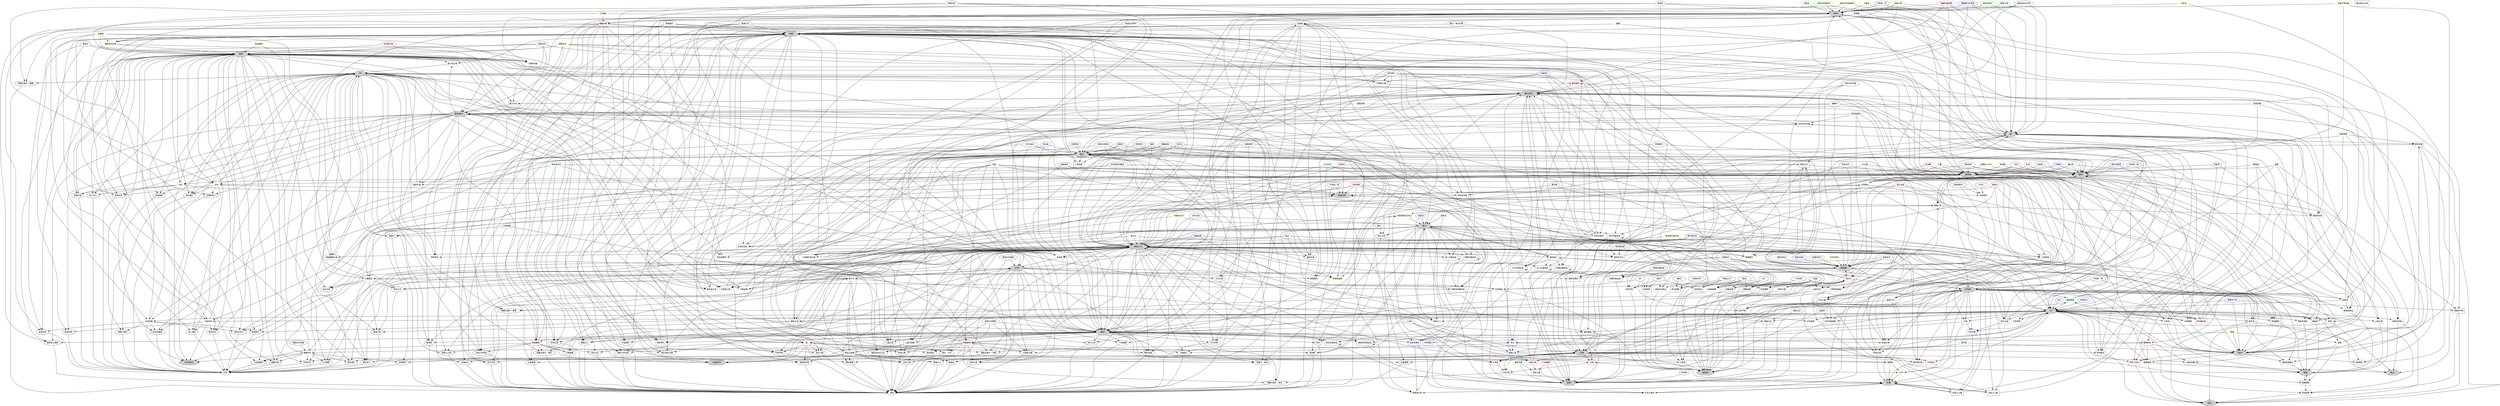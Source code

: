 digraph {
//素材節點
    "夕陽草"[color="yellow"];
    "噗尼噗尼珠"[color="blue"];
    "失敗作的灰燼"[color=gray50, peripheries=2];
    "舊衣服"[color=gray50, peripheries=2];
    "魔法草"[color="green",tooltip="採集地：巡禮街道、彩花園、岩地雜木林、大地的傷痕\n怪物掉落：風茄、毒樹根、花妖、金木樹、毒樹根\n商店購買：蔬果店"];
    "火岩石"[color="red"];
    "珀冷石"[color="blue"];
    "雷電礦"[color="green"];
    "魔鳥羽毛"[color="red"];
    "水晶碎片"[color="blue"];
    "魂結之石"[color=gray50, peripheries=2];
    "青苔漂流木"[color="green"];
    "艾森礦"[color="yellow"];
    "妖精毒草"[color="blue"];
    "古老石板"[color=gray50, peripheries=2];
    "噗尼的體液"[color="blue"];
    "破碎的紙片"[color="green"];
    "劣作的碎片"[color="yellow"];
    "燒焦的碎片"[color="green"];
    "很臭的碎片"[color="blue"];
    "美麗的碎片"[color="red"];
    "蜂巢"[color="yellow"];
    "海膽"[color="yellow"];
    "羅梅麥"[color="green"];
    "隨興草莓"[color="green"];
    "鈷藍草"[color="blue"];
    "克普魯礦"[color="red"];
    "美麗貝殼"[color="blue"];
    "湖底泥"[color="green"];
    "碎裂的石材"[color="yellow"];
    "堅韌骨頭"[color="yellow"];
    "島魚魚鰭"[color="green"];
    "土薯"[color="yellow"];
    "教會卡牌"[color="green"];
    "七色水晶片"[color=gray50, peripheries=2];
    "邪惡核石"[color="blue"];
    "野獸毛皮"[color="yellow"];
    "黏銀絲"[color="yellow"];
    "顎松"[color="yellow"];
    "高級卡牌"[color="green"];
    "聖水"[color=gray50, peripheries=2];
    "峰棉花"[color=gray50, peripheries=2];
    "靈魂之石"[color=gray50, peripheries=2];
    "神秘香草"[color=gray50, peripheries=2];
    "五日蔓"[color="green"];
    "井水"[color="blue"];
    "紅海膽"[color="red"];
    "維沏粉"[color="green"];
    "銀薯"[color="yellow"];
    "炸裂莓"[color="blue"];
    "天然油"[color="yellow"];
    "貝雷姆貝"[color=gray50, peripheries=2];
    "潛藏魔力的頁面"[color="blue"];
    "破損的魔道書"[color="red"];
    "祭壇蘚"[color="green"];
    "妖精的土丸子"[color="yellow"];
    "髮晶石"[color=gray50, peripheries=2];
    "黃金噗尼噗尼珠"[color="yellow"];
    "未知的知識碎片"[color="green"];
    "被封印的知識碎片"[color="yellow"];
    "虔誠信徒用卡牌"[color=gray50, peripheries=2];
    "梨形寶石"[color="blue"];
    "煙燻鍛石"[color=gray50, peripheries=2];
    "基爾亨牛奶"[color="blue"];
    "海底泥"[color="blue"];
    "古代石柱"[color="green"];
    "好喝的水"[color="blue"];
    "硝基水"[color="red"];
    "來路不明的蛋"[color="yellow"];
    "蒼剛石"[color="blue"];
    "紅草"[color="red"];
    "可疑液體"[color="red"];
    "黑燃料球"[color=gray50, peripheries=2];
    "赤月獸毛皮"[color="red"];
    "夜光水"[color="green"];
    "星星粉末"[color="red"];
    "梨形綠寶石"[color="green"];
    "朧草花瓣"[color="green"];
    "久遠龍鱗"[color="red"];
    "白姬草"[color=gray50, peripheries=2];
    "夜水晶"[color="blue"];
    "銀靈結晶"[color="blue"];
    "黏金鋼絲"[color="yellow"];
    "彩虹噗尼的體液"[color=gray50, peripheries=2];
    "分層油"[color="green"];
    "太陽粉末"[color="red"];
    "龍核"[color="red"];
    "常世仙花"[color=gray50, peripheries=2];
    "星夜花"[color="red"];
    "光輝原石"[color="blue"];
    "精靈結晶"[color=gray50, peripheries=2];
    "龍鱗片"[color=gray50, peripheries=2];
    "龍之血晶"[color="red"];
    "一夜花"[color=gray50, peripheries=2];
    "被遺忘的靈樹"[color=gray50, peripheries=2];
    "被遺忘的寶石"[color=gray50, peripheries=2];
    "被遺忘的礦物"[color=gray50, peripheries=2];
    "被遺忘的零件"[color=gray50, peripheries=2];
    "滋潤草"[color=gray50, peripheries=2];



//調和節點
    "摘採手套"[shape=box,color="green"];
    "奶奶的鍊金釜"[shape=box,color=gray50, peripheries=2];
    "練習用的鍊金釜"[shape=box,color=gray50, peripheries=2];
    "海膽袋"[shape=box,color="yellow"];
    "山師之藥"[shape=box,color="green"];
    "樸素烘焙點心"[shape=box,color="green"];
    "鍊金彩糖"[shape=box,color="red"];
    "萬能除厄香"[shape=box,color="green"];
    "旅行者之靴"[shape=box,color="green"];
    "魔力羽毛"[shape=box,color="blue"];
    "勝者護符"[shape=box,color="red"];
    "生命手環"[shape=box,color="red"];
    "白熱頭帶"[shape=box,color="red"];
    "水果糖精"[shape=box,color="yellow"];
    "金屬塊"[shape=box,color="red"];
    "同步的鍊金釜"[shape=box,color=gray50, peripheries=2];
    "魂盟之針"[shape=box,color=gray50, peripheries=2];
    "冰精"[shape=box,color="blue"];
    "電導之石"[shape=box,color="green"];
    "卡夫"[shape=box,color="yellow"];
    "幹勁腰帶"[shape=box,color="red"];
    "神遺落之物"[shape=box,color="yellow"];
    "補給瓶"[shape=box,color="blue"];
    "微風香精油"[shape=box,color="green"];
    "天使領結"[shape=box,color="yellow"];
    "蘇茶"[shape=box,color="blue"];
    "噗尼凍"[shape=box,color="blue"];
    "鍛鍊護符"[shape=box,color="green"];
    "大師手套"[shape=box,color="yellow"];
    "精靈編織之帳"[shape=box,color="blue"];
    "師範的鍊金釜"[shape=box,color=gray50, peripheries=2];
    "羅梅麥粉"[shape=box,color="red"];
    "生命之蜜"[shape=box,color=gray50, peripheries=2];
    "天使的耳語"[shape=box,color=gray50, peripheries=2];
    "布料"[shape=box,color="yellow"];
    "守護神之瞳"[shape=box,color=gray50, peripheries=2];
    "幽冥羅盤"[shape=box,color=gray50, peripheries=2];
    "礦物精華"[shape=box,color="green"];
    "孕育綠意的活性土"[shape=box,color="yellow"];
    "原味鬆餅"[shape=box,color="red"];
    "炎燒"[shape=box,color="red"];
    "噗尼噗尼彈"[shape=box,color="blue"];
    "天然酵母"[shape=box,color="green"];
    "貝果三明治"[shape=box,color="red"];
    "不幸瓶"[shape=box,color="red"];
    "萬能促進劑"[shape=box,color="green"];
    "特制背包"[shape=box,color="yellow"];
    "驅魔護符"[shape=box,color="yellow"];
    "深綠羽毛飾品"[shape=box,color="green"];
    "心眼單眼鏡"[shape=box,color="green"];
    "友愛面具"[shape=box,color="yellow"];
    "透明糖豆"[shape=box,color="blue"];
    "達人的鍊金釜"[shape=box,color=gray50, peripheries=2];
    "中和劑紅"[shape=box,color="red"];
    "中和劑藍"[shape=box,color="blue"];
    "中和劑綠"[shape=box,color="green"];
    "中和劑黃"[shape=box,color="yellow"];
    "蜂蜜"[shape=box,color="yellow"];
    "鋼鐵金屬"[shape=box,color="red"];
    "毛布"[shape=box,color="yellow"];
    "先知水晶球"[shape=box,color="yellow"];
    "人偶師的線"[shape=box,color="yellow"];
    "電導水晶"[shape=box,color="green"];
    "神秘靈藥"[shape=box,color=gray50, peripheries=2];
    "火龍提神藥"[shape=box,color="red"];
    "小惡魔的惡作劇"[shape=box,color="yellow"];
    "英雄降靈藥丸"[shape=box,color="red"];
    "行動貨車"[shape=box,color="yellow"];
    "緊急避難包"[shape=box,color="yellow"];
    "心型首飾"[shape=box,color=gray50, peripheries=2];
    "冷冽冰精"[shape=box,color="blue"];
    "物靈耳環"[shape=box,color="blue"];
    "黑白眼鏡"[shape=box,color=gray50, peripheries=2];
    "頂級熱牛奶"[shape=box,color="blue"];
    "妖精的鍊金釜"[shape=box,color=gray50, peripheries=2];
    "奶奶的衣服"[shape=box,color=gray50, peripheries=2];
    "仙人的鍊金釜"[shape=box,color=gray50, peripheries=2];
    "精靈之淚"[shape=box,color="blue"];
    "魔女黃金光環"[shape=box,color=gray50, peripheries=2];
    "萬藥之本"[shape=box,color="red"];
    "雲杉木"[shape=box,color="green"];
    "絲薇麗銀"[shape=box,color="red"];
    "亞達布料"[shape=box,color="yellow"];
    "火焰炎燒"[shape=box,color="red"];
    "試作型營養劑"[shape=box,color=gray50, peripheries=2];
    "賢者之土"[shape=box,color="yellow"];
    "初始之火種"[shape=box,color=gray50, peripheries=2];
    "魔法師之笛"[shape=box,color="green"];
    "天界大掃除"[shape=box,color="yellow"];
    "焦味蘇茶"[shape=box,color="blue"];
    "結晶石塊"[shape=box,color="green"];
    "萬物手抄本"[shape=box,color=gray50, peripheries=2];
    "妖精指路標"[shape=box,color="yellow"];
    "雪花水晶"[shape=box,color="blue"];
    "仙靈花冠"[shape=box,color="green"];
    "圖騰項鍊"[shape=box,color="blue"];
    "蜂蜜糖漿"[shape=box,color="blue"];
    "古代的鍊金釜"[shape=box,color=gray50, peripheries=2];
    "恩典戒指"[shape=box,color="blue"];
    "活掃把"[shape=box,color="green"];
    "排毒油"[shape=box,color="yellow"];
    "心靈艾森礦"[shape=box,color=gray50, peripheries=2];
    "天使羽翼"[shape=box,color="yellow"];
    "深紅石"[shape=box,color="red"];
    "銣"[shape=box,color="red"];
    "死靈使之笛"[shape=box,color="green"];
    "蘇磚蛋糕"[shape=box,color="yellow"];
    "操時沙漏"[shape=box,color="green"];
    "元素盾"[shape=box,color="green"];
    "柯爾涅莉雅娃娃"[shape=box,color=gray50, peripheries=2];
    "精密零件"[shape=box,color=gray50, peripheries=2];
    "查科爾貼紙"[shape=box,color="red"];
    "鍊金黏土"[shape=box,color=gray50, peripheries=2];
    "黃金艾森礦"[shape=box,color="red"];
    "細緻布料"[shape=box,color="yellow"];
    "炎帝粉"[shape=box,color="red"];
    "暮色水滴"[shape=box,color="red"];
    "日輪之滴"[shape=box,color="red"];
    "終焉之火種"[shape=box,color=gray50, peripheries=2];
    "艾爾莉絲胸針"[shape=box,color="green"];
    "封住的白皮書"[shape=box,color=gray50, peripheries=2];
    "高貴紫寶石"[shape=box,color="blue"];
    "綑起來的金線"[shape=box,color="yellow"];
    "精靈銀塊"[shape=box,color="red"];
    "天鵝絨布"[shape=box,color="yellow"];
    "真理之鑰"[shape=box,color=gray50, peripheries=2];
    "純水"[shape=box,color="blue"];
    "聰者的標記"[shape=box,color=gray50, peripheries=2];
    "工房帳篷"[shape=box,color=gray50, peripheries=2];
    "賢者之石"[shape=box,color=gray50, peripheries=2];
    "奇蹟的鍊金釜"[shape=box,color=gray50, peripheries=2];




//類別節點
"藥材"[shape=hexagon,style=filled,fillcolor=lightgrey,class="category",label="（藥材）"];
"水"[shape=hexagon,style=filled,fillcolor=lightgrey,class="category",label="（水）"];
"有毒材料"[shape=hexagon,style=filled,fillcolor=lightgrey,class="category",label="（有毒材料）"];
"神秘之力"[shape=hexagon,style=filled,fillcolor=lightgrey,class="category",label="（神秘之力）"];
"燃料"[shape=hexagon,style=filled,fillcolor=lightgrey,class="category",label="（燃料）"];
"線材"[shape=hexagon,style=filled,fillcolor=lightgrey,class="category",label="（線材）"];
"木材"[shape=hexagon,style=filled,fillcolor=lightgrey,class="category",label="（木材）"];
"萬靈藥"[shape=hexagon,style=filled,fillcolor=lightgrey,class="category",label="（萬靈藥）"];
"礦石"[shape=hexagon,style=filled,fillcolor=lightgrey,class="category",label="（礦石）"];
"火藥"[shape=hexagon,style=filled,fillcolor=lightgrey,class="category",label="（火藥）"];
"寶石"[shape=hexagon,style=filled,fillcolor=lightgrey,class="category",label="（寶石）"];
"金屬"[shape=hexagon,style=filled,fillcolor=lightgrey,class="category",label="（金屬）"];
"黏土"[shape=hexagon,style=filled,fillcolor=lightgrey,class="category",label="（黏土）"];
"動物素材"[shape=hexagon,style=filled,fillcolor=lightgrey,class="category",label="（動物素材）"];
"食材"[shape=hexagon,style=filled,fillcolor=lightgrey,class="category",label="（食材）"];
"紙"[shape=hexagon,style=filled,fillcolor=lightgrey,class="category",label="（紙）"];
"魔法道具"[shape=hexagon,style=filled,fillcolor=lightgrey,class="category",label="（魔法道具）"];
"重要"[shape=hexagon,style=filled,fillcolor=lightgrey,class="category",label="（重要）"];
"中和劑"[shape=hexagon,style=filled,fillcolor=lightgrey,class="category",label="（中和劑）"];
"武器素材"[shape=hexagon,style=filled,fillcolor=lightgrey,class="category",label="（武器素材）"];
"防具素材"[shape=hexagon,style=filled,fillcolor=lightgrey,class="category",label="（防具素材）"];
"布"[shape=hexagon,style=filled,fillcolor=lightgrey,class="category",label="（布）"];
"炸彈"[shape=hexagon,style=filled,fillcolor=lightgrey,class="category",label="（炸彈）"];
"藥品"[shape=hexagon,style=filled,fillcolor=lightgrey,class="category",label="（藥品）"];
"食品"[shape=hexagon,style=filled,fillcolor=lightgrey,class="category",label="（食品）"];
"點心"[shape=hexagon,style=filled,fillcolor=lightgrey,class="category",label="（點心）"];
"裝飾品"[shape=hexagon,style=filled,fillcolor=lightgrey,class="category",label="（裝飾品）"];
"植物類"[shape=hexagon,style=filled,fillcolor=lightgrey,class="category",label="（植物類）"];


"魔法草" -> "植物類"
"魔法草" -> "藥材"
"鈷藍草" -> "植物類"
"鈷藍草" -> "水"
"妖精毒草" -> "植物類"
"妖精毒草" -> "有毒材料"
"神秘香草" -> "植物類"
"神秘香草" -> "神秘之力"
"神秘香草" -> "藥材"
"夕陽草" -> "植物類"
"夕陽草" -> "燃料"
"五日蔓" -> "植物類"
"五日蔓" -> "神秘之力"
"峰棉花" -> "植物類"
"峰棉花" -> "線材"
"峰棉花" -> "燃料"
"青苔漂流木" -> "木材"
"青苔漂流木" -> "植物類"
"顎松" -> "木材"
"顎松" -> "植物類"
"祭壇蘚" -> "植物類"
"祭壇蘚" -> "藥材"
"紅草" -> "植物類"
"紅草" -> "藥材"
"白姬草" -> "植物類"
"白姬草" -> "藥材"
"常世仙花" -> "植物類"
"常世仙花" -> "萬靈藥"
"一夜花" -> "植物類"
"一夜花" -> "藥材"
"一夜花" -> "萬靈藥"
"星夜花" -> "植物類"
"星夜花" -> "有毒材料"
"星夜花" -> "神秘之力"
"艾森礦" -> "礦石"
"雷電礦" -> "礦石"
"克普魯礦" -> "礦石"
"火岩石" -> "礦石"
"火岩石" -> "火藥"
"珀冷石" -> "礦石"
"珀冷石" -> "寶石"
"靈魂之石" -> "礦石"
"靈魂之石" -> "金屬"
"黑燃料球" -> "礦石"
"黑燃料球" -> "有毒材料"
"黑燃料球" -> "燃料"
"妖精的土丸子" -> "黏土"
"妖精的土丸子" -> "藥材"
"湖底泥" -> "黏土"
"海底泥" -> "黏土"
"古老石板" -> "礦石"
"古老石板" -> "黏土"
"古老石板" -> "神秘之力"
"碎裂的石材" -> "礦石"
"碎裂的石材" -> "黏土"
"古代石柱" -> "礦石"
"古代石柱" -> "植物類"
"煙燻鍛石" -> "礦石"
"煙燻鍛石" -> "黏土"
"煙燻鍛石" -> "金屬"
"髮晶石" -> "礦石"
"髮晶石" -> "線材"
"夜水晶" -> "礦石"
"夜水晶" -> "寶石"
"光輝原石" -> "礦石"
"光輝原石" -> "寶石"
"銀靈結晶" -> "礦石"
"銀靈結晶" -> "神秘之力"
"精靈結晶" -> "礦石"
"精靈結晶" -> "寶石"
"精靈結晶" -> "萬靈藥"
"精靈結晶" -> "神秘之力"
"魔鳥羽毛" -> "動物素材"
"魔鳥羽毛" -> "線材"
"堅韌骨頭" -> "動物素材"
"堅韌骨頭" -> "藥材"
"島魚魚鰭" -> "動物素材"
"島魚魚鰭" -> "食材"
"島魚魚鰭" -> "藥材"
"野獸毛皮" -> "動物素材"
"野獸毛皮" -> "線材"
"赤月獸毛皮" -> "動物素材"
"赤月獸毛皮" -> "線材"
"黏銀絲" -> "線材"
"黏金鋼絲" -> "線材"
"龍鱗片" -> "動物素材"
"龍鱗片" -> "藥材"
"龍鱗片" -> "萬靈藥"
"井水" -> "水"
"好喝的水" -> "水"
"基爾亨牛奶" -> "食材"
"基爾亨牛奶" -> "水"
"夜光水" -> "水"
"夜光水" -> "神秘之力"
"硝基水" -> "火藥"
"硝基水" -> "水"
"硝基水" -> "有毒材料"
"可疑液體" -> "水"
"可疑液體" -> "有毒材料"
"噗尼的體液" -> "水"
"噗尼的體液" -> "藥材"
"彩虹噗尼的體液" -> "水"
"彩虹噗尼的體液" -> "神秘之力"
"彩虹噗尼的體液" -> "藥材"
"龍之血晶" -> "水"
"龍之血晶" -> "萬靈藥"
"龍之血晶" -> "有毒材料"
"聖水" -> "水"
"聖水" -> "神秘之力"
"噗尼噗尼珠" -> "食材"
"噗尼噗尼珠" -> "神秘之力"
"黃金噗尼噗尼珠" -> "食材"
"黃金噗尼噗尼珠" -> "神秘之力"
"海膽" -> "食材"
"海膽" -> "植物類"
"紅海膽" -> "食材"
"紅海膽" -> "植物類"
"紅海膽" -> "火藥"
"羅梅麥" -> "食材"
"羅梅麥" -> "植物類"
"維沏粉" -> "食材"
"維沏粉" -> "火藥"
"土薯" -> "食材"
"土薯" -> "植物類"
"銀薯" -> "食材"
"銀薯" -> "金屬"
"蜂巢" -> "食材"
"蜂巢" -> "火藥"
"來路不明的蛋" -> "食材"
"來路不明的蛋" -> "燃料"
"來路不明的蛋" -> "藥材"
"隨興草莓" -> "食材"
"隨興草莓" -> "植物類"
"炸裂莓" -> "食材"
"炸裂莓" -> "植物類"
"破碎的紙片" -> "紙"
"破碎的紙片" -> "燃料"
"天然油" -> "燃料"
"分層油" -> "燃料"
"教會卡牌" -> "紙"
"教會卡牌" -> "燃料"
"高級卡牌" -> "紙"
"高級卡牌" -> "燃料"
"虔誠信徒用卡牌" -> "紙"
"虔誠信徒用卡牌" -> "燃料"
"虔誠信徒用卡牌" -> "魔法道具"
"美麗貝殼" -> "寶石"
"美麗貝殼" -> "藥材"
"貝雷姆貝" -> "寶石"
"貝雷姆貝" -> "藥材"
"蒼剛石" -> "寶石"
"蒼剛石" -> "礦石"
"星星粉末" -> "萬靈藥"
"星星粉末" -> "火藥"
"太陽粉末" -> "萬靈藥"
"太陽粉末" -> "火藥"
"水晶碎片" -> "寶石"
"水晶碎片" -> "礦石"
"七色水晶片" -> "寶石"
"七色水晶片" -> "礦石"
"七色水晶片" -> "神秘之力"
"梨形寶石" -> "神秘之力"
"梨形寶石" -> "寶石"
"梨形綠寶石" -> "神秘之力"
"梨形綠寶石" -> "萬靈藥"
"邪惡核石" -> "寶石"
"邪惡核石" -> "有毒材料"
"龍核" -> "寶石"
"龍核" -> "神秘之力"
"龍核" -> "萬靈藥"
"被遺忘的靈樹" -> "木材"
"被遺忘的寶石" -> "寶石"
"被遺忘的礦物" -> "礦石"
"被遺忘的零件" -> "金屬"
"劣作的碎片" -> "萬靈藥"
"燒焦的碎片" -> "萬靈藥"
"很臭的碎片" -> "萬靈藥"
"美麗的碎片" -> "萬靈藥"
"朧草花瓣" -> "重要"
"久遠龍鱗" -> "重要"
"潛藏魔力的頁面" -> "紙"
"潛藏魔力的頁面" -> "燃料"
"潛藏魔力的頁面" -> "魔法道具"
"破損的魔道書" -> "魔法道具"
"破損的魔道書" -> "燃料"
"破損的魔道書" -> "紙"
"未知的知識碎片" -> "紙"
"未知的知識碎片" -> "燃料"
"未知的知識碎片" -> "神秘之力"
"被封印的知識碎片" -> "紙"
"被封印的知識碎片" -> "燃料"
"被封印的知識碎片" -> "神秘之力"
"魂結之石" -> "重要"
"滋潤草" -> "重要"
"失敗作的灰燼" -> "萬靈藥"
"失敗作的灰燼" -> "魔法道具"
"中和劑．紅" -> "中和劑"
"中和劑．紅" -> "燃料"
"中和劑．藍" -> "有毒材料"
"中和劑．藍" -> "中和劑"
"中和劑．綠" -> "中和劑"
"中和劑．綠" -> "藥材"
"中和劑．黃" -> "中和劑"
"中和劑．黃" -> "食材"
"純水" -> "水"
"精靈之淚" -> "水"
"精靈之淚" -> "神秘之力"
"水果糖精" -> "食材"
"水果糖精" -> "藥材"
"羅梅麥粉" -> "食材"
"羅梅麥粉" -> "火藥"
"蜂蜜" -> "食材"
"天然酵母" -> "食材"
"天然酵母" -> "火藥"
"天然酵母" -> "有毒材料"
"萬藥之本" -> "藥材"
"萬藥之本" -> "有毒材料"
"查科爾貼紙" -> "紙"
"查科爾貼紙" -> "燃料"
"排毒油" -> "燃料"
"排毒油" -> "水"
"炎帝粉" -> "火藥"
"結晶石塊" -> "金屬"
"心靈艾森礦" -> "金屬"
"心靈艾森礦" -> "神秘之力"
"鍊金黏土" -> "黏土"
"鍊金黏土" -> "萬靈藥"
"綑起來的金線" -> "線材"
"綑起來的金線" -> "金屬"
"雲杉木" -> "木材"
"金屬塊" -> "武器素材"
"金屬塊" -> "金屬"
"鋼鐵金屬" -> "武器素材"
"鋼鐵金屬" -> "金屬"
"絲薇麗銀" -> "武器素材"
"絲薇麗銀" -> "金屬"
"銣" -> "武器素材"
"銣" -> "金屬"
"黃金艾森礦" -> "武器素材"
"黃金艾森礦" -> "金屬"
"精靈銀塊" -> "武器素材"
"精靈銀塊" -> "金屬"
"布料" -> "防具素材"
"布料" -> "布"
"毛布" -> "防具素材"
"毛布" -> "布"
"亞達布料" -> "防具素材"
"亞達布料" -> "布"
"天使羽翼" -> "防具素材"
"天使羽翼" -> "布"
"細緻布料" -> "防具素材"
"細緻布料" -> "布"
"天鵝絨布" -> "防具素材"
"天鵝絨布" -> "布"
"雪花水晶" -> "金屬"
"雪花水晶" -> "寶石"
"高貴紫寶石" -> "寶石"
"暮色水滴" -> "有毒材料"
"暮色水滴" -> "水"
"暮色水滴" -> "燃料"
"暮色水滴" -> "礦石"
"先知水晶球" -> "寶石"
"先知水晶球" -> "神秘之力"
"幽冥羅盤" -> "重要"
"深紅石" -> "動物素材"
"深紅石" -> "火藥"
"深紅石" -> "萬靈藥"
"深紅石" -> "中和劑"
"賢者之石" -> "金屬"
"賢者之石" -> "藥材"
"賢者之石" -> "萬靈藥"
"賢者之石" -> "神秘之力"
"日輪之滴" -> "神秘之力"
"日輪之滴" -> "燃料"
"日輪之滴" -> "藥材"
"日輪之滴" -> "中和劑"
"礦物精華" -> "藥材"
"礦物精華" -> "水"
"礦物精華" -> "金屬"
"孕育綠意的活性土" -> "黏土"
"精密零件" -> "金屬"
"魂盟之針" -> "重要"
"真理之鑰" -> "重要"
"魔女．黃金光輝" -> "金屬"
"魔女．黃金光輝" -> "魔法道具"
"人偶師的線" -> "線材"
"賢者之土" -> "黏土"
"試作型營養劑" -> "重要"
"聰者的標記" -> "重要"
"工房帳篷" -> "重要"
"奶奶的衣服" -> "重要"
"活掃把" -> "魔法道具"
"活掃把" -> "木材"
"活掃把" -> "燃料"
"柯爾涅莉雅娃娃" -> "布"
"柯爾涅莉雅娃娃" -> "神秘之力"
"海膽袋" -> "炸彈"
"炎燒" -> "炸彈"
"冰精" -> "炸彈"
"電導之石" -> "炸彈"
"卡夫" -> "炸彈"
"火焰炎燒" -> "炸彈"
"冷冽冰精" -> "炸彈"
"電導水晶" -> "炸彈"
"噗尼噗尼彈" -> "炸彈"
"神遺落之物" -> "炸彈"
"神遺落之物" -> "魔法道具"
"初始之火種" -> "炸彈"
"初始之火種" -> "魔法道具"
"魔法師之笛" -> "魔法道具"
"天界大掃除" -> "炸彈"
"天界大掃除" -> "魔法道具"
"終焉之火種" -> "炸彈"
"終焉之火種" -> "魔法道具"
"死靈使之笛" -> "魔法道具"
"不幸瓶" -> "藥品"
"萬物手抄本" -> "魔法道具"
"萬物手抄本" -> "紙"
"小惡魔的惡作劇" -> "魔法道具"
"封住的白皮書" -> "魔法道具"
"封住的白皮書" -> "紙"
"山師之藥" -> "藥品"
"補給瓶" -> "藥品"
"微風香精油" -> "藥品"
"生命之蜜" -> "藥品"
"生命之蜜" -> "神秘之力"
"神秘靈藥" -> "藥品"
"神秘靈藥" -> "萬靈藥"
"樸素烘焙點心" -> "食品"
"樸素烘焙點心" -> "點心"
"蘇茶" -> "食品"
"蘇茶" -> "點心"
"噗尼凍" -> "食品"
"噗尼凍" -> "點心"
"噗尼凍" -> "神秘之力"
"蘇磚蛋糕" -> "食品"
"蘇磚蛋糕" -> "點心"
"焦味蘇茶" -> "食品"
"焦味蘇茶" -> "神秘之力"
"鍊金彩糖" -> "食品"
"鍊金彩糖" -> "點心"
"鍊金彩糖" -> "寶石"
"原味鬆餅" -> "食品"
"貝果三明治" -> "食品"
"頂級熱牛奶" -> "食品"
"蜂蜜糖漿" -> "藥品"
"天使的耳語" -> "魔法道具"
"萬能除厄香" -> "藥品"
"精靈編織之帳" -> "布"
"火龍提神藥" -> "藥品"
"英雄降靈藥丸" -> "藥品"
"萬能促進劑" -> "藥品"
"妖精指路標" -> "魔法道具"
"行動貨車" -> "魔法道具"
"行動貨車" -> "木材"
"透明糖豆" -> "魔法道具"
"魔力羽毛" -> "魔法道具"
"魔力羽毛" -> "動物素材"
"旅行者之靴" -> "布"
"特制背包" -> "布"
"緊急避難包" -> "魔法道具"
"摘採手套" -> "布"
"勝者護符" -> "魔法道具"
"鍛鍊護符" -> "魔法道具"
"驅魔護符" -> "魔法道具"
"驅魔護符" -> "紙"
"心型首飾" -> "金屬"
"旅行之杖" -> "武器"
"華麗之心" -> "武器"
"漂泊之杖" -> "武器"
"繁榮之心" -> "武器"
"輪迴與永劫之杖" -> "武器"
"月光呼應" -> "武器"
"靈氣手環" -> "武器"
"宇宙呼應" -> "武器"
"弧光手環" -> "武器"
"光輝騎士" -> "武器"
"正裝細劍" -> "武器"
"義勇劍士細劍" -> "武器"
"正騎士刺突劍" -> "武器"
"英雄刺突劍" -> "武器"
"摩妮卡的長劍" -> "武器"
"大地圓鏟" -> "武器"
"怠惰之鍬" -> "武器"
"天惠圓鏟" -> "武器"
"希望之鍬" -> "武器"
"大豐收之鏟" -> "武器"
"騎士之劍" -> "武器"
"破壞者" -> "武器"
"聖騎士之劍" -> "武器"
"懲處者" -> "武器"
"福音聖劍" -> "武器"
"鬼切" -> "武器"
"黑耀刀" -> "武器"
"鬼神斬" -> "武器"
"黑耀刀．真冥" -> "武器"
"曉光．水月" -> "武器"
"隱藏式護手：鋼鐵" -> "武器"
"隱藏式護手：轟雷" -> "武器"
"隱藏式護手：噗尼" -> "武器"
"隱藏式護手：冰麗" -> "武器"
"隱藏式護手：極炎" -> "武器"
"金屬鎗彈" -> "武器"
"尖刺斷片" -> "武器"
"水晶鎗彈" -> "武器"
"鑽石鎗彈" -> "武器"
"狂野之貓" -> "武器"
"少女之槍" -> "武器"
"山貓之槍" -> "武器"
"淑女之槍" -> "武器"
"白豹之槍" -> "武器"
"豔色長槍" -> "武器"
"旅人背心" -> "防具"
"金屬網背心" -> "防具"
"黃金夾克" -> "防具"
"極亮彩背心" -> "防具"
"防衛夾克" -> "防具"
"鍊金背心" -> "防具"
"硬質外套" -> "防具"
"厚板外套" -> "防具"
"髮晶外套" -> "防具"
"反應外套" -> "防具"
"龍鱗外套" -> "防具"
"遠古外套" -> "防具"
"初始服裝" -> "防具"
"混毛襯衫" -> "防具"
"浪人襯衫" -> "防具"
"無重力襯衫" -> "防具"
"大自然的服裝" -> "防具"
"全金屬襯衫" -> "防具"
"幻月服裝" -> "防具"
"鍊金外套" -> "防具"
"滋潤鎧甲" -> "防具"
"緊身襯衫" -> "防具"
"新娘罩衫" -> "防具"
"復活大衣" -> "防具"
"生命手環" -> "裝飾品"
"白熱頭帶" -> "裝飾品"
"天使領結" -> "裝飾品"
"深綠羽毛飾品" -> "裝飾品"
"物靈耳環" -> "裝飾品"
"仙靈花冠" -> "裝飾品"
"大師手套" -> "裝飾品"
"心眼單眼鏡" -> "裝飾品"
"黑白眼鏡" -> "裝飾品"
"圖騰項鍊" -> "裝飾品"
"操時沙漏" -> "裝飾品"
"友愛面具" -> "裝飾品"
"幹勁腰帶" -> "裝飾品"
"元素盾" -> "裝飾品"
"恩典戒指" -> "裝飾品"
"艾爾莉絲胸針" -> "裝飾品"
"奶奶的鍊金釜" -> "重要"
"練習用的鍊金釜" -> "重要"
"同步的鍊金釜" -> "重要"
"達人的鍊金釜" -> "重要"
"妖精的鍊金釜" -> "重要"
"古代的鍊金釜" -> "重要"
"師範的鍊金釜" -> "重要"
"仙人的鍊金釜" -> "重要"
"奇蹟的鍊金釜" -> "重要"
"守護神之瞳" -> "魔法道具"
"約會券" -> "重要"
"舊衣服" -> "重要"

"火藥" -> "中和劑紅"
"水" -> "中和劑紅"
"礦石" -> "中和劑藍"
"水" -> "中和劑藍"
"植物類" -> "中和劑綠"
"水" -> "中和劑綠"
"黏土" -> "中和劑黃"
"水" -> "中和劑黃"
"峰棉花" -> "純水"
"顎松" -> "純水"
"水" -> "純水"
"礦石" -> "純水"
"銀靈結晶" -> "精靈之淚"
"水晶碎片" -> "精靈之淚"
"純水" -> "精靈之淚"
"中和劑" -> "精靈之淚"
"隨興草莓" -> "水果糖精"
"植物類" -> "水果糖精"
"水" -> "水果糖精"
"羅梅麥" -> "羅梅麥粉"
"紙" -> "羅梅麥粉"
"礦石" -> "羅梅麥粉"
"蜂巢" -> "蜂蜜"
"中和劑" -> "蜂蜜"
"土薯" -> "天然酵母"
"植物類" -> "天然酵母"
"藥材" -> "天然酵母"
"神秘之力" -> "天然酵母"
"魔法草" -> "萬藥之本"
"有毒材料" -> "萬藥之本"
"藥材" -> "萬藥之本"
"萬靈藥" -> "萬藥之本"
"植物類" -> "查科爾貼紙"
"水" -> "查科爾貼紙"
"中和劑" -> "查科爾貼紙"
"天然油" -> "排毒油"
"植物類" -> "排毒油"
"中和劑" -> "排毒油"
"火岩石" -> "炎帝粉"
"黑燃料球" -> "炎帝粉"
"火藥" -> "炎帝粉"
"中和劑" -> "炎帝粉"
"雷電礦" -> "結晶石塊"
"硝基水" -> "結晶石塊"
"礦石" -> "結晶石塊"
"中和劑" -> "結晶石塊"
"銀靈結晶" -> "心靈艾森礦"
"古代石柱" -> "心靈艾森礦"
"神秘之力" -> "心靈艾森礦"
"礦石" -> "心靈艾森礦"
"黏土" -> "鍊金黏土"
"神秘之力" -> "鍊金黏土"
"中和劑" -> "鍊金黏土"
"黏銀絲" -> "綑起來的金線"
"金屬" -> "綑起來的金線"
"燃料" -> "綑起來的金線"
"顎松" -> "雲杉木"
"木材" -> "雲杉木"
"布" -> "雲杉木"
"礦石" -> "金屬塊"
"燃料" -> "金屬塊"
"雷電礦" -> "鋼鐵金屬"
"艾森礦" -> "鋼鐵金屬"
"燃料" -> "鋼鐵金屬"
"克普魯礦" -> "絲薇麗銀"
"靈魂之石" -> "絲薇麗銀"
"礦石" -> "絲薇麗銀"
"燃料" -> "絲薇麗銀"
"煙燻鍛石" -> "銣"
"黑燃料球" -> "銣"
"礦石" -> "銣"
"燃料" -> "銣"
"心靈艾森礦" -> "黃金艾森礦"
"碎裂的石材" -> "黃金艾森礦"
"礦石" -> "黃金艾森礦"
"燃料" -> "黃金艾森礦"
"深紅石" -> "精靈銀塊"
"精靈結晶" -> "精靈銀塊"
"礦石" -> "精靈銀塊"
"燃料" -> "精靈銀塊"
"線材" -> "布料"
"植物類" -> "布料"
"動物素材" -> "布料"
"峰棉花" -> "毛布"
"植物類" -> "毛布"
"線材" -> "毛布"
"動物素材" -> "毛布"
"黏銀絲" -> "亞達布料"
"野獸毛皮" -> "亞達布料"
"植物類" -> "亞達布料"
"水" -> "亞達布料"
"髮晶石" -> "天使羽翼"
"線材" -> "天使羽翼"
"動物素材" -> "天使羽翼"
"水" -> "天使羽翼"
"捆起來的金線" -> "細緻布料"
"純水" -> "細緻布料"
"線材" -> "細緻布料"
"神秘之力" -> "細緻布料"
"黏金鋼絲" -> "天鵝絨布"
"彩虹噗尼的體液" -> "天鵝絨布"
"植物類" -> "天鵝絨布"
"萬靈藥" -> "天鵝絨布"
"銀靈結晶" -> "雪花水晶"
"水" -> "雪花水晶"
"神秘之力" -> "雪花水晶"
"蒼剛石" -> "高貴紫寶石"
"鍊金黏土" -> "高貴紫寶石"
"礦石" -> "高貴紫寶石"
"水" -> "高貴紫寶石"
"可疑液體" -> "暮色水滴"
"妖精毒草" -> "暮色水滴"
"水" -> "暮色水滴"
"中和劑" -> "暮色水滴"
"梨形寶石" -> "先知水晶球"
"水晶碎片" -> "先知水晶球"
"布" -> "先知水晶球"
"黏土" -> "先知水晶球"
"龍之血晶" -> "深紅石"
"星星粉末" -> "深紅石"
"火藥" -> "深紅石"
"萬靈藥" -> "深紅石"
"深紅石" -> "賢者之石"
"失敗作的灰燼" -> "賢者之石"
"萬靈藥" -> "賢者之石"
"寶石" -> "賢者之石"
"太陽粉末" -> "日輪之滴"
"礦石" -> "日輪之滴"
"精靈之淚" -> "日輪之滴"
"水果糖精" -> "礦物精華"
"礦石" -> "礦物精華"
"中和劑" -> "礦物精華"
"魂盟之針" -> "幽冥羅盤"
"雲杉木" -> "幽冥羅盤"
"紙" -> "幽冥羅盤"
"神秘之力" -> "幽冥羅盤"
"萬藥之本" -> "孕育綠意的活性土"
"木材" -> "孕育綠意的活性土"
"礦石" -> "孕育綠意的活性土"
"鋼鐵金屬" -> "精密零件"
"礦石" -> "精密零件"
"燃料" -> "精密零件"
"神秘之力" -> "精密零件"
"魂結之石" -> "魂盟之針"
"水" -> "魂盟之針"
"黏土" -> "魂盟之針"
"日輪之滴" -> "真理之鑰"
"朧草花瓣" -> "真理之鑰"
"久遠龍鱗" -> "真理之鑰"
"絲薇麗銀" -> "魔女黃金光輝"
"靈魂之石" -> "魔女黃金光輝"
"寶石" -> "魔女黃金光輝"
"神秘之力" -> "魔女黃金光輝"
"黏銀絲" -> "人偶師的線"
"線材" -> "人偶師的線"
"燃料" -> "人偶師的線"
"湖底泥" -> "賢者之土"
"海底泥" -> "賢者之土"
"水" -> "賢者之土"
"神秘之力" -> "賢者之土"
"滋潤草" -> "試作型營養劑"
"萬靈藥" -> "試作型營養劑"
"藥材" -> "試作型營養劑"
"水" -> "試作型營養劑"
"萬物手抄本" -> "聰者的標記"
"金屬塊" -> "聰者的標記"
"萬靈藥" -> "聰者的標記"
"神秘之力" -> "聰者的標記"
"梨形綠寶石" -> "工房帳篷"
"布" -> "工房帳篷"
"神秘之力" -> "工房帳篷"
"魔法道具" -> "工房帳篷"
"舊衣服" -> "奶奶的衣服"
"毛布" -> "奶奶的衣服"
"布" -> "奶奶的衣服"
"線材" -> "奶奶的衣服"
"顎松" -> "活掃把"
"噗尼噗尼珠" -> "活掃把"
"線材" -> "活掃把"
"神秘之力" -> "活掃把"
"天鵝絨布" -> "柯爾涅莉雅娃娃"
"破損的魔道書" -> "柯爾涅莉雅娃娃"
"魔法道具" -> "柯爾涅莉雅娃娃"
"黏土" -> "柯爾涅莉雅娃娃"
"植物類" -> "萬能促進劑"
"藥材" -> "萬能促進劑"
"水" -> "萬能促進劑"
"木材" -> "妖精指路標"
"金屬" -> "妖精指路標"
"紙" -> "妖精指路標"
"神秘之力" -> "妖精指路標"
"雲杉木" -> "行動貨車"
"線材" -> "行動貨車"
"金屬" -> "行動貨車"
"鍊金彩糖" -> "透明糖豆"
"食材" -> "透明糖豆"
"水" -> "透明糖豆"
"魔鳥羽毛" -> "魔力羽毛"
"魔法道具" -> "魔力羽毛"
"線材" -> "魔力羽毛"
"動物素材" -> "旅行者之靴"
"線材" -> "旅行者之靴"
"金屬" -> "旅行者之靴"
"野獸毛皮" -> "特制背包"
"神秘之力" -> "特制背包"
"線材" -> "特制背包"
"布" -> "緊急避難包"
"線材" -> "緊急避難包"
"神秘之力" -> "緊急避難包"
"動物素材" -> "摘採手套"
"植物類" -> "摘採手套"
"線材" -> "摘採手套"
"高級卡牌" -> "勝者護符"
"紙" -> "勝者護符"
"布" -> "勝者護符"
"高級卡牌" -> "鍛鍊護符"
"木材" -> "鍛鍊護符"
"布" -> "鍛鍊護符"
"虔誠信徒用卡牌" -> "驅魔護符"
"聖水" -> "驅魔護符"
"布" -> "驅魔護符"
"神秘之力" -> "驅魔護符"
"蒼剛石" -> "心型首飾"
"金屬" -> "心型首飾"
"寶石" -> "心型首飾"
"奶奶的鍊金釜" -> "奶奶的鍊金釜"
"礦石" -> "奶奶的鍊金釜"
"黏土" -> "奶奶的鍊金釜"
"神秘之力" -> "奶奶的鍊金釜"
"練習用的鍊金釜" -> "練習用的鍊金釜"
"礦石" -> "練習用的鍊金釜"
"黏土" -> "練習用的鍊金釜"
"神秘之力" -> "練習用的鍊金釜"
"同步的鍊金釜" -> "同步的鍊金釜"
"金屬" -> "同步的鍊金釜"
"植物類" -> "同步的鍊金釜"
"黏土" -> "同步的鍊金釜"
"達人的鍊金釜" -> "達人的鍊金釜"
"金屬" -> "達人的鍊金釜"
"黏土" -> "達人的鍊金釜"
"神秘之力" -> "達人的鍊金釜"
"妖精的鍊金釜" -> "妖精的鍊金釜"
"鍊金黏土" -> "妖精的鍊金釜"
"金屬" -> "妖精的鍊金釜"
"魔法道具" -> "妖精的鍊金釜"
"古代的鍊金釜" -> "古代的鍊金釜"
"鍊金黏土" -> "古代的鍊金釜"
"金屬" -> "古代的鍊金釜"
"魔法道具" -> "古代的鍊金釜"
"師範的鍊金釜" -> "師範的鍊金釜"
"靈魂之石" -> "師範的鍊金釜"
"黏土" -> "師範的鍊金釜"
"神秘之力" -> "師範的鍊金釜"
"仙人的鍊金釜" -> "仙人的鍊金釜"
"鍊金黏土" -> "仙人的鍊金釜"
"常世仙花" -> "仙人的鍊金釜"
"神秘之力" -> "仙人的鍊金釜"
"奇跡的鍊金釜" -> "奇蹟的鍊金釜"
"賢者之石" -> "奇蹟的鍊金釜"
"魔法道具" -> "奇蹟的鍊金釜"
"萬靈藥" -> "奇蹟的鍊金釜"
"水晶碎片" -> "守護神之瞳"
"梨形寶石" -> "守護神之瞳"
"金屬" -> "守護神之瞳"
"線材" -> "守護神之瞳"
"海膽" -> "海膽袋"
"火藥" -> "海膽袋"
"礦石" -> "海膽袋"
"火岩石" -> "炎燒"
"火藥" -> "炎燒"
"紙" -> "炎燒"
"中和劑" -> "炎燒"
"珀冷石" -> "冰精"
"水" -> "冰精"
"中和劑" -> "冰精"
"雷電礦" -> "電導之石"
"黏土" -> "電導之石"
"中和劑" -> "電導之石"
"海膽袋" -> "卡夫"
"金屬" -> "卡夫"
"火藥" -> "卡夫"
"中和劑" -> "卡夫"
"炎燒" -> "火焰炎燒"
"炎帝粉" -> "火焰炎燒"
"火藥" -> "火焰炎燒"
"中和劑" -> "火焰炎燒"
"冰精" -> "冷冽冰精"
"雪花水晶" -> "冷冽冰精"
"水" -> "冷冽冰精"
"中和劑" -> "冷冽冰精"
"電導之石" -> "電導水晶"
"結晶石塊" -> "電導水晶"
"寶石" -> "電導水晶"
"金屬" -> "電導水晶"
"鋼鐵金屬" -> "噗尼噗尼彈"
"噗尼噗尼珠" -> "噗尼噗尼彈"
"火藥" -> "噗尼噗尼彈"
"中和劑" -> "噗尼噗尼彈"
"高貴紫寶石" -> "神遺落之物"
"邪惡核石" -> "神遺落之物"
"炸彈" -> "神遺落之物"
"金屬" -> "神遺落之物"
"深紅石" -> "初始之火種"
"星星粉末" -> "初始之火種"
"炸彈" -> "初始之火種"
"神秘之力" -> "初始之火種"
"雲杉木" -> "魔法師之笛"
"天使的耳語" -> "魔法師之笛"
"動物素材" -> "魔法師之笛"
"線材" -> "魔法師之笛"
"高貴紫寶石" -> "天界大掃除"
"龍核" -> "天界大掃除"
"炸彈" -> "天界大掃除"
"金屬" -> "天界大掃除"
"深紅石" -> "終焉之火種"
"太陽粉末" -> "終焉之火種"
"炸彈" -> "終焉之火種"
"神秘之力" -> "終焉之火種"
"雲杉木" -> "死靈使之笛"
"小惡魔的惡作劇" -> "死靈使之笛"
"動物素材" -> "死靈使之笛"
"線材" -> "死靈使之笛"
"可疑液體" -> "不幸瓶"
"梨形寶石" -> "不幸瓶"
"動物素材" -> "不幸瓶"
"水" -> "不幸瓶"
"查科爾帖紙" -> "萬物手抄本"
"梨形寶石" -> "萬物手抄本"
"線材" -> "萬物手抄本"
"神秘之力" -> "萬物手抄本"
"可疑液體" -> "小惡魔的惡作劇"
"有毒材料" -> "小惡魔的惡作劇"
"金屬" -> "小惡魔的惡作劇"
"神秘之力" -> "小惡魔的惡作劇"
"紙" -> "封住的白皮書"
"梨形綠寶石" -> "封住的白皮書"
"動物素材" -> "封住的白皮書"
"神秘之力" -> "封住的白皮書"
"魔法草" -> "山師之藥"
"動物素材" -> "山師之藥"
"水" -> "山師之藥"
"鈷藍草" -> "補給瓶"
"藥材" -> "補給瓶"
"水" -> "補給瓶"
"中和劑" -> "補給瓶"
"排毒油" -> "微風香精油"
"藥材" -> "微風香精油"
"紙" -> "微風香精油"
"中和劑" -> "微風香精油"
"神秘香草" -> "生命之蜜"
"萬靈藥" -> "生命之蜜"
"神秘之力" -> "生命之蜜"
"中和劑" -> "生命之蜜"
"一夜花" -> "神秘靈藥"
"萬靈藥" -> "神秘靈藥"
"水" -> "神秘靈藥"
"中和劑" -> "神秘靈藥"
"海膽" -> "樸素烘焙點心"
"水" -> "樸素烘焙點心"
"植物類" -> "樸素烘焙點心"
"植物類" -> "蘇茶"
"燃料" -> "蘇茶"
"水" -> "蘇茶"
"噗尼噗尼珠" -> "噗尼凍"
"水" -> "噗尼凍"
"中和劑" -> "噗尼凍"
"羅梅麥粉" -> "蘇磚蛋糕"
"天然酵母" -> "蘇磚蛋糕"
"食材" -> "蘇磚蛋糕"
"水" -> "蘇磚蛋糕"
"神秘香草" -> "焦味蘇茶"
"純水" -> "焦味蘇茶"
"水" -> "焦味蘇茶"
"紙" -> "焦味蘇茶"
"隨興草莓" -> "鍊金彩糖"
"蜂蜜" -> "鍊金彩糖"
"紙" -> "鍊金彩糖"
"羅梅麥粉" -> "原味鬆餅"
"蜂蜜糖漿" -> "原味鬆餅"
"頂級熱牛奶" -> "原味鬆餅"
"中和劑" -> "原味鬆餅"
"羅梅麥粉" -> "貝果三明治"
"食材" -> "貝果三明治"
"水" -> "貝果三明治"
"紙" -> "貝果三明治"
"基爾亨牛奶" -> "頂級熱牛奶"
"燃料" -> "頂級熱牛奶"
"藥材" -> "頂級熱牛奶"
"蜂蜜" -> "蜂蜜糖漿"
"藥品" -> "蜂蜜糖漿"
"水" -> "蜂蜜糖漿"
"聖水" -> "天使的耳語"
"梨形寶石" -> "天使的耳語"
"金屬" -> "天使的耳語"
"黏土" -> "天使的耳語"
"萬藥之本" -> "萬能除厄香"
"植物類" -> "萬能除厄香"
"紙" -> "萬能除厄香"
"燃料" -> "萬能除厄香"
"黏銀絲" -> "精靈編織之帳"
"布" -> "精靈編織之帳"
"線材" -> "精靈編織之帳"
"神秘之力" -> "精靈編織之帳"
"龍之血晶" -> "火龍提神藥"
"火藥" -> "火龍提神藥"
"水" -> "火龍提神藥"
"龍鱗片" -> "英雄降靈藥丸"
"萬靈藥" -> "英雄降靈藥丸"
"食材" -> "英雄降靈藥丸"
"中和劑" -> "英雄降靈藥丸"
"生命之蜜" -> "生命手環"
"（金屬）" -> "生命手環"
"（動物素材）" -> "生命手環"
"（布）" -> "生命手環"
"野獸毛皮" -> "白熱頭帶"
"（布）" -> "白熱頭帶"
"（線材）" -> "白熱頭帶"
"聖水" -> "天使領結"
"綑起來的金線" -> "天使領結"
"（寶石）" -> "天使領結"
"（布）" -> "天使領結"
"魔鳥羽毛" -> "深綠羽毛飾品"
"（寶石）" -> "深綠羽毛飾品"
"（線材）" -> "深綠羽毛飾品"
"梨形寶石" -> "物靈耳環"
"（寶石）" -> "物靈耳環"
"（金屬）" -> "物靈耳環"
"深紅石" -> "仙靈花冠"
"一夜花" -> "仙靈花冠"
"五日蔓" -> "仙靈花冠"
"（金屬）" -> "仙靈花冠"
"布料" -> "大師手套"
"野獸毛皮" -> "大師手套"
"（神秘之力）" -> "大師手套"
"（線材）" -> "大師手套"
"先知水晶球" -> "心眼單眼鏡"
"（寶石）" -> "心眼單眼鏡"
"（金屬）" -> "心眼單眼鏡"
"（水）" -> "心眼單眼鏡"
"水晶碎片" -> "黑白眼鏡"
"（金屬）" -> "黑白眼鏡"
"（藥材）" -> "黑白眼鏡"
"（有毒材料）" -> "黑白眼鏡"
"古代石柱" -> "圖騰項鍊"
"（金屬）" -> "圖騰項鍊"
"（寶石）" -> "圖騰項鍊"
"（中和劑）" -> "圖騰項鍊"
"先知水晶球" -> "操時沙漏"
"太陽粉末" -> "操時沙漏"
"星星粉末" -> "操時沙漏"
"（金屬）" -> "操時沙漏"
"顎松" -> "友愛面具"
"可疑液體" -> "友愛面具"
"（木材）" -> "友愛面具"
"（動物素材）" -> "友愛面具"
"野獸毛皮" -> "幹勁腰帶"
"（金屬）" -> "幹勁腰帶"
"（神秘之力）" -> "幹勁腰帶"
"精靈結晶" -> "元素盾"
"精靈之淚" -> "元素盾"
"（金屬）" -> "元素盾"
"（神秘之力）" -> "元素盾"
"（寶石）" -> "恩典戒指"
"（金屬）" -> "恩典戒指"
"（線材）" -> "恩典戒指"
"（神秘之力）" -> "恩典戒指"
"梨形綠寶石" -> "艾爾莉絲胸針"
"金屬塊" -> "艾爾莉絲胸針"
"（寶石）" -> "艾爾莉絲胸針"




//武器防具
"金屬塊" -> "旅行之杖"
"木材" -> "旅行之杖"
"礦石" -> "旅行之杖"
"鋼鐵金屬" -> "華麗之心"
"青苔漂流木" -> "華麗之心"
"木材" -> "華麗之心"
"礦石" -> "華麗之心"
"絲薇麗銀" -> "漂泊之杖"
"顎松" -> "漂泊之杖"
"礦石" -> "漂泊之杖"
"動物素材" -> "漂泊之杖"
"黃金艾森礦" -> "繁榮之心"
"雲杉木" -> "繁榮之心"
"木材" -> "繁榮之心"
"寶石" -> "繁榮之心"
"精靈銀塊" -> "輪迴與永劫之杖"
"被遺忘的靈樹" -> "輪迴與永劫之杖"
"金屬" -> "輪迴與永劫之杖"
"寶石" -> "輪迴與永劫之杖"
"金屬塊" -> "月光呼應"
"美麗貝殼" -> "月光呼應"
"寶石" -> "月光呼應"
"礦石" -> "月光呼應"
"鋼鐵金屬" -> "靈氣手環"
"梨形寶石" -> "靈氣手環"
"金屬" -> "靈氣手環"
"神秘之力" -> "靈氣手環"
"銣" -> "宇宙呼應"
"夜水晶" -> "宇宙呼應"
"寶石" -> "宇宙呼應"
"神秘之力" -> "宇宙呼應"
"黃金艾森礦" -> "弧光手環"
"七色水晶片" -> "弧光手環"
"金屬" -> "弧光手環"
"神秘之力" -> "弧光手環"
"精靈銀塊" -> "光輝騎士"
"被遺忘的零件" -> "光輝騎士"
"深紅石" -> "光輝騎士"
"神秘之力" -> "光輝騎士"
"金屬塊" -> "正裝細劍"
"礦石" -> "正裝細劍"
"線材" -> "正裝細劍"
"鋼鐵金屬" -> "義勇劍士細劍"
"礦石" -> "義勇劍士細劍"
"動物素材" -> "義勇劍士細劍"
"線材" -> "義勇劍士細劍"
"絲薇麗銀" -> "正騎士刺突劍"
"煙燻鍛石" -> "正騎士刺突劍"
"金屬" -> "正騎士刺突劍"
"布" -> "正騎士刺突劍"
"銣" -> "英雄刺突劍"
"黃金艾森礦" -> "英雄刺突劍"
"寶石" -> "英雄刺突劍"
"布" -> "英雄刺突劍"
"精靈銀塊" -> "摩妮卡的長劍"
"被遺忘的寶石" -> "摩妮卡的長劍"
"金屬" -> "摩妮卡的長劍"
"線材" -> "摩妮卡的長劍"
"金屬塊" -> "大地圓鏟"
"木材" -> "大地圓鏟"
"礦石" -> "大地圓鏟"
"鋼鐵金屬" -> "怠惰之鍬"
"青苔漂流木" -> "怠惰之鍬"
"礦石" -> "怠惰之鍬"
"動物素材" -> "怠惰之鍬"
"絲薇麗銀" -> "天惠圓鏟"
"黏土" -> "天惠圓鏟"
"木材" -> "天惠圓鏟"
"金屬" -> "天惠圓鏟"
"銣" -> "希望之鍬"
"心靈艾森礦" -> "希望之鍬"
"木材" -> "希望之鍬"
"寶石" -> "希望之鍬"
"精靈銀塊" -> "大豐收之鏟"
"被遺忘的礦物" -> "大豐收之鏟"
"木材" -> "大豐收之鏟"
"神秘之力" -> "大豐收之鏟"
"金屬塊" -> "騎士之劍"
"礦石 " -> "騎士之劍"
"黏土" -> "騎士之劍"
"鋼鐵金屬" -> "破壞者"
"礦石" -> "破壞者"
"黏土" -> "破壞者"
"動物素材" -> "破壞者"
"絲薇麗銀" -> "聖騎士之劍"
"煙燻鍛石" -> "聖騎士之劍"
"黏土" -> "聖騎士之劍"
"布" -> "聖騎士之劍"
"銣" -> "懲處者"
"黃金艾森礦" -> "懲處者"
"黏土" -> "懲處者"
"神秘之力" -> "懲處者"
"精靈銀塊" -> "福音聖劍"
"被遺忘的礦物" -> "福音聖劍"
"寶石" -> "福音聖劍"
"神秘之力" -> "福音聖劍"
"金屬塊" -> "鬼切"
"礦石" -> "鬼切"
"黏土" -> "鬼切"
"鋼鐵金屬" -> "黑耀刀"
"克普魯礦" -> "黑耀刀"
"黏土" -> "黑耀刀"
"布" -> "黑耀刀"
"銣" -> "鬼神斬"
"可疑液體" -> "鬼神斬"
"黏土" -> "鬼神斬"
"黏土" -> "鬼神斬"
"黃金艾森礦" -> "黑耀刀．真冥"
"黏土" -> "黑耀刀．真冥"
"寶石" -> "黑耀刀．真冥"
"神秘之力" -> "黑耀刀．真冥"
"精靈銀塊" -> "曉光．水月"
"被遺忘的礦物" -> "曉光．水月"
"寶石" -> "曉光．水月"
"神秘之力" -> "曉光．水月"
"金屬塊" -> "隱藏式護手：鋼鐵"
"艾森礦" -> "隱藏式護手：鋼鐵"
"布" -> "隱藏式護手：鋼鐵"
"鋼鐵金屬" -> "隱藏式護手：轟雷"
"電導之石" -> "隱藏式護手：轟雷"
"布" -> "隱藏式護手：轟雷"
"神秘之力" -> "隱藏式護手：轟雷"
"絲薇麗銀" -> "隱藏式護手：噗尼"
"噗尼噗尼珠" -> "隱藏式護手：噗尼"
"布" -> "隱藏式護手：噗尼"
"銣" -> "隱藏式護手：冰麗"
"冰精" -> "隱藏式護手：冰麗"
"布" -> "隱藏式護手：冰麗"
"神秘之力" -> "隱藏式護手：冰麗"
"精靈銀塊" -> "隱藏式護手：極炎"
"被遺忘的寶石" -> "隱藏式護手：極炎"
"火焰炎燒" -> "隱藏式護手：極炎"
"神秘之力" -> "隱藏式護手：極炎"
"金屬塊" -> "金屬鎗彈"
"礦石" -> "金屬鎗彈"
"火藥" -> "金屬鎗彈"
"鋼鐵金屬" -> "尖刺斷片"
"金屬" -> "尖刺斷片"
"火藥" -> "尖刺斷片"
"絲薇麗銀" -> "水晶鎗彈"
"煙燻鍛石" -> "水晶鎗彈"
"火藥" -> "水晶鎗彈"
"銣" -> "鑽石鎗彈"
"黃金艾森礦" -> "鑽石鎗彈"
"火藥" -> "鑽石鎗彈"
"神秘之力" -> "鑽石鎗彈"
"精靈銀塊" -> "狂野之貓"
"被遺忘的零件" -> "狂野之貓"
"火藥" -> "狂野之貓"
"神秘之力" -> "狂野之貓"
"金屬塊" -> "少女之槍"
"木材" -> "少女之槍"
"寶石" -> "少女之槍"
"鋼鐵金屬" -> "山貓之槍"
"顎松" -> "山貓之槍"
"寶石" -> "山貓之槍"
"礦石" -> "山貓之槍"
"銣" -> "淑女之槍"
"黑燃料球" -> "淑女之槍"
"雲杉木" -> "淑女之槍"
"寶石" -> "淑女之槍"
"黃金艾森礦" -> "白豹之槍"
"雲杉木" -> "白豹之槍"
"木材" -> "白豹之槍"
"寶石" -> "白豹之槍"
"精靈銀塊" -> "豔色長槍"
"被遺忘的寶石" -> "豔色長槍"
"木材" -> "豔色長槍"
"神秘之力" -> "豔色長槍"
"布料" -> "旅人背心"
"布" -> "旅人背心"
"線材" -> "旅人背心"
"毛布" -> "金屬網背心"
"金屬" -> "金屬網背心"
"動物素材" -> "金屬網背心"
"亞達布料" -> "黃金夾克"
"綑起來的金線" -> "黃金夾克"
"布" -> "黃金夾克"
"線材" -> "黃金夾克"
"天使羽翼" -> "極亮彩背心"
"彩虹噗尼的體液" -> "極亮彩背心"
"神秘之力" -> "極亮彩背心"
"線材" -> "極亮彩背心"
"細緻布料" -> "防衛夾克"
"心靈艾森礦" -> "防衛夾克"
"寶石" -> "防衛夾克"
"線材" -> "防衛夾克"
"天鵝絨布" -> "鍊金背心"
"精靈之淚" -> "鍊金背心"
"神秘之力" -> "鍊金背心"
"線材" -> "鍊金背心"
"布料" -> "硬質外套"
"動物素材" -> "硬質外套"
"線材" -> "硬質外套"
"線材" -> "硬質外套"
"毛布" -> "厚板外套"
"動物素材" -> "厚板外套"
"金屬" -> "厚板外套"
"線材" -> "厚板外套"
"亞達布料" -> "髮晶外套"
"髮晶石" -> "髮晶外套"
"動物素材" -> "髮晶外套"
"天使羽翼" -> "反應外套"
"靈魂之石" -> "反應外套"
"金屬" -> "反應外套"
"線材" -> "反應外套"
"細緻布料" -> "龍鱗外套"
"龍鱗片" -> "龍鱗外套"
"金屬" -> "龍鱗外套"
"線材" -> "龍鱗外套"
"天鵝絨布" -> "遠古外套"
"龍核" -> "遠古外套"
"龍之血晶" -> "遠古外套"
"線材" -> "遠古外套"
"布料" -> "初始服裝"
"布" -> "初始服裝"
"線材" -> "初始服裝"
"毛布" -> "混毛襯衫"
"動物素材" -> "混毛襯衫"
"布" -> "混毛襯衫"
"線材" -> "混毛襯衫"
"亞達布料" -> "浪人襯衫"
"魔鳥羽毛" -> "浪人襯衫"
"布" -> "浪人襯衫"
"線材" -> "浪人襯衫"
"天使羽翼" -> "無重力襯衫"
"布" -> "無重力襯衫"
"線材" -> "無重力襯衫"
"天使羽翼" -> "大自然的服裝"
"青苔漂流木" -> "大自然的服裝"
"植物類" -> "大自然的服裝"
"線材" -> "大自然的服裝"
"細緻布料" -> "全金屬襯衫"
"絲薇麗銀" -> "全金屬襯衫"
"金屬" -> "全金屬襯衫"
"線材" -> "全金屬襯衫"
"細緻布料" -> "幻月服裝"
"夜光水" -> "幻月服裝"
"布" -> "幻月服裝"
"神秘之力" -> "幻月服裝"
"天鵝絨布" -> "鍊金外套"
"暮色水滴" -> "鍊金外套"
"布" -> "鍊金外套"
"神秘之力" -> "鍊金外套"
"細緻布料" -> "滋潤鎧甲"
"噗尼的體液" -> "滋潤鎧甲"
"水" -> "滋潤鎧甲"
"神秘之力" -> "滋潤鎧甲"
"細緻布料" -> "緊身襯衫"
"黏銀絲" -> "緊身襯衫"
"水" -> "緊身襯衫"
"神秘之力" -> "緊身襯衫"
"天使羽翼" -> "新娘罩衫"
"天使領結" -> "新娘罩衫"
"線材" -> "新娘罩衫"
"神秘之力" -> "新娘罩衫"
"天鵝絨布" -> "復活大衣"
"精靈編織之帳" -> "復活大衣"
"萬靈藥" -> "復活大衣"
"神秘之力" -> "復活大衣"

}

